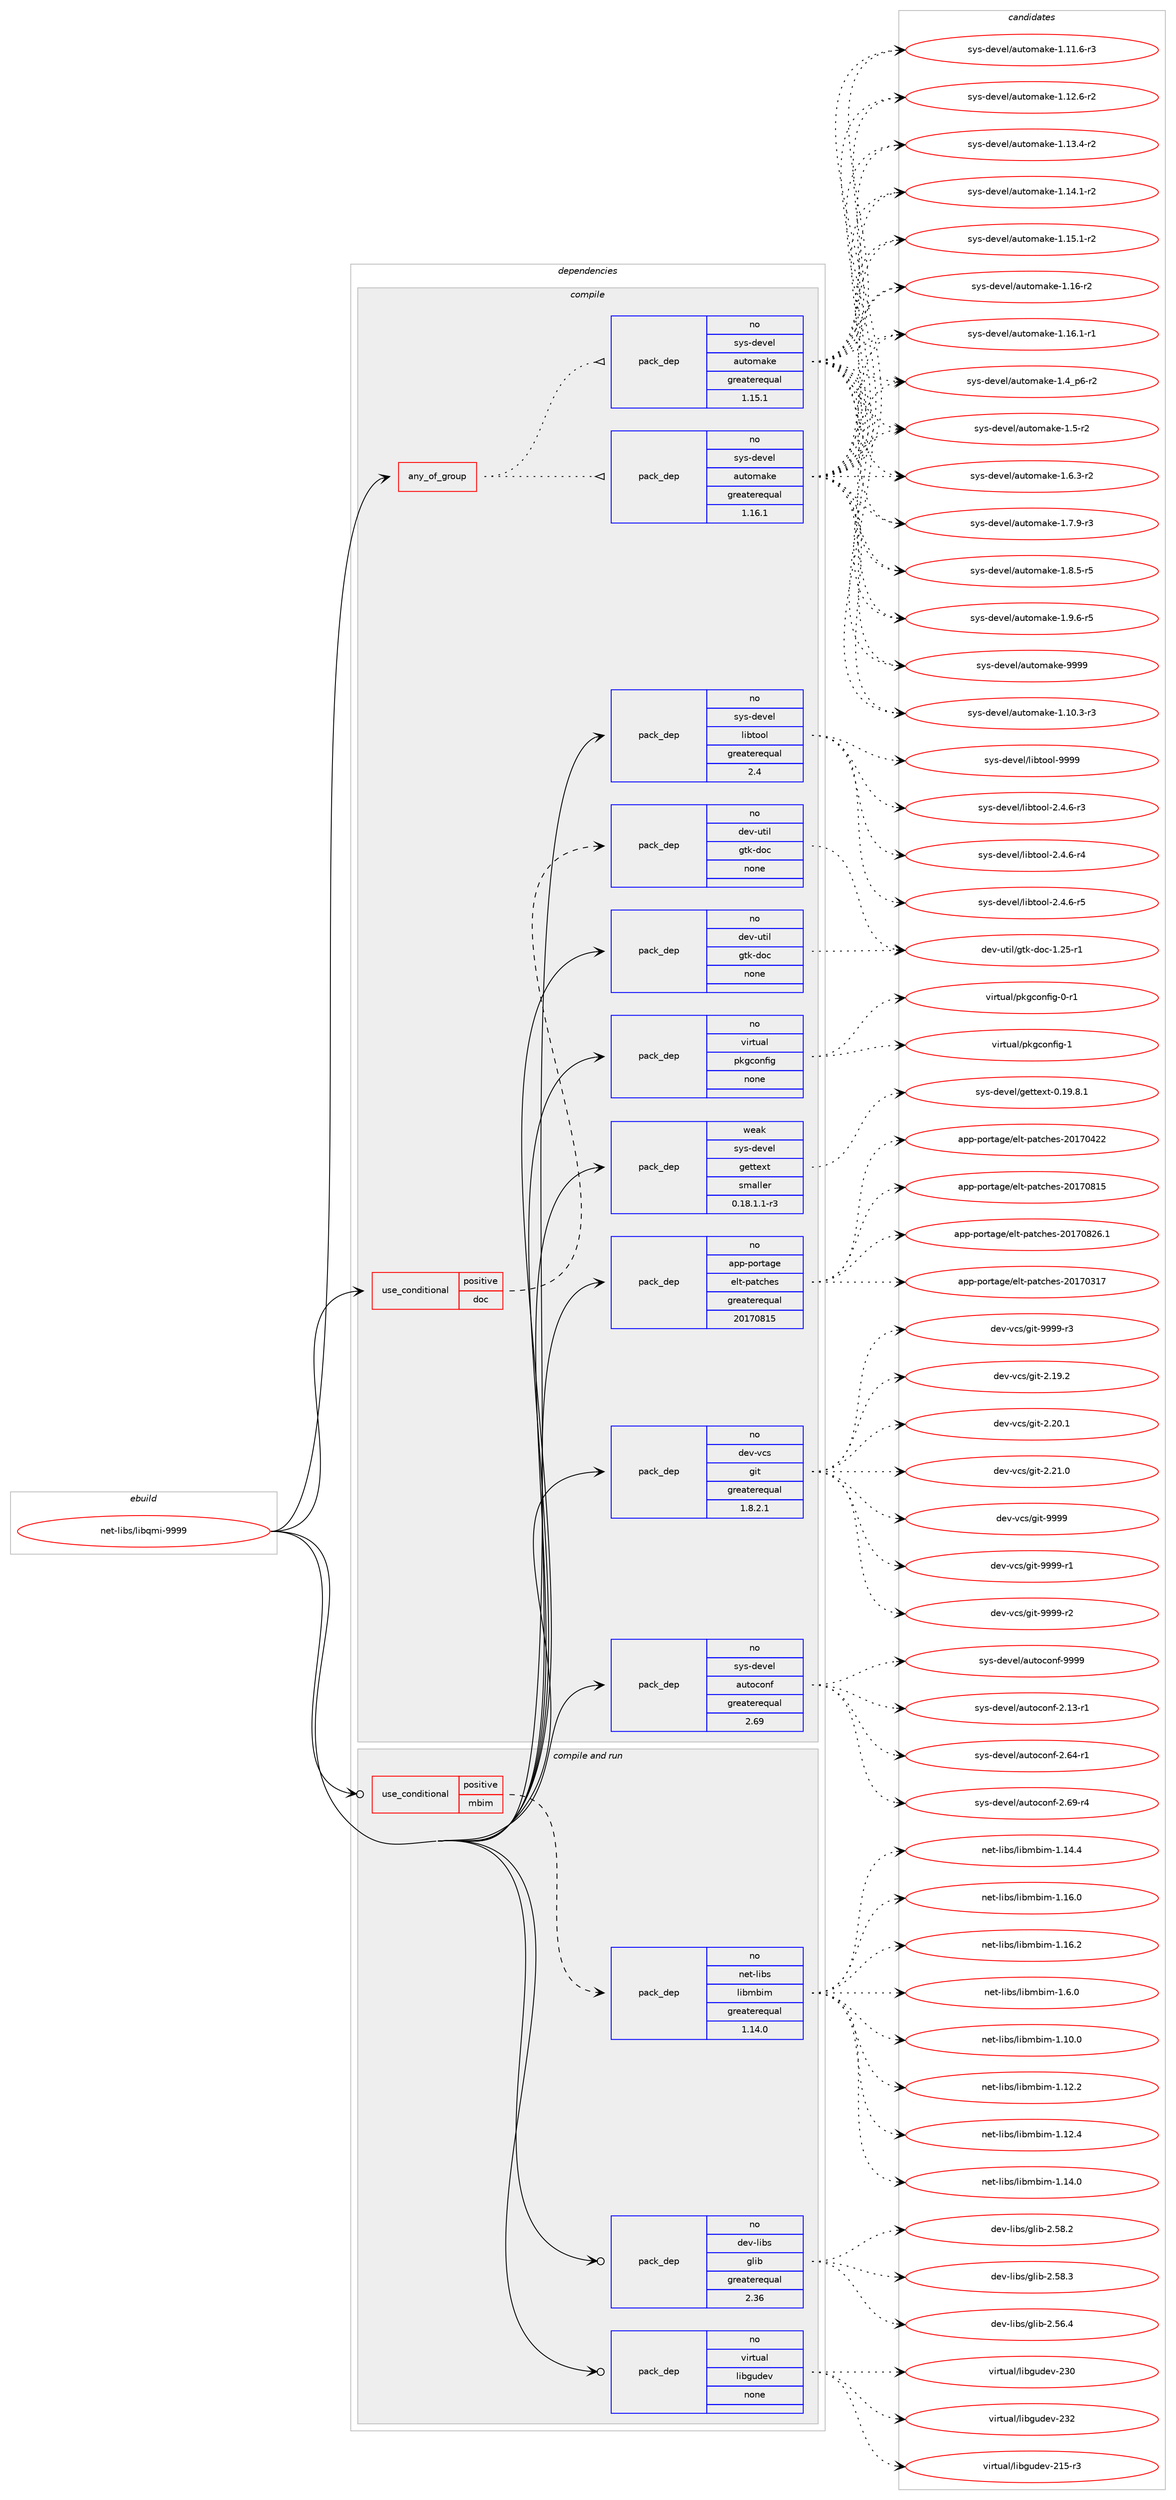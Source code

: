 digraph prolog {

# *************
# Graph options
# *************

newrank=true;
concentrate=true;
compound=true;
graph [rankdir=LR,fontname=Helvetica,fontsize=10,ranksep=1.5];#, ranksep=2.5, nodesep=0.2];
edge  [arrowhead=vee];
node  [fontname=Helvetica,fontsize=10];

# **********
# The ebuild
# **********

subgraph cluster_leftcol {
color=gray;
rank=same;
label=<<i>ebuild</i>>;
id [label="net-libs/libqmi-9999", color=red, width=4, href="../net-libs/libqmi-9999.svg"];
}

# ****************
# The dependencies
# ****************

subgraph cluster_midcol {
color=gray;
label=<<i>dependencies</i>>;
subgraph cluster_compile {
fillcolor="#eeeeee";
style=filled;
label=<<i>compile</i>>;
subgraph any26162 {
dependency1660352 [label=<<TABLE BORDER="0" CELLBORDER="1" CELLSPACING="0" CELLPADDING="4"><TR><TD CELLPADDING="10">any_of_group</TD></TR></TABLE>>, shape=none, color=red];subgraph pack1187090 {
dependency1660353 [label=<<TABLE BORDER="0" CELLBORDER="1" CELLSPACING="0" CELLPADDING="4" WIDTH="220"><TR><TD ROWSPAN="6" CELLPADDING="30">pack_dep</TD></TR><TR><TD WIDTH="110">no</TD></TR><TR><TD>sys-devel</TD></TR><TR><TD>automake</TD></TR><TR><TD>greaterequal</TD></TR><TR><TD>1.16.1</TD></TR></TABLE>>, shape=none, color=blue];
}
dependency1660352:e -> dependency1660353:w [weight=20,style="dotted",arrowhead="oinv"];
subgraph pack1187091 {
dependency1660354 [label=<<TABLE BORDER="0" CELLBORDER="1" CELLSPACING="0" CELLPADDING="4" WIDTH="220"><TR><TD ROWSPAN="6" CELLPADDING="30">pack_dep</TD></TR><TR><TD WIDTH="110">no</TD></TR><TR><TD>sys-devel</TD></TR><TR><TD>automake</TD></TR><TR><TD>greaterequal</TD></TR><TR><TD>1.15.1</TD></TR></TABLE>>, shape=none, color=blue];
}
dependency1660352:e -> dependency1660354:w [weight=20,style="dotted",arrowhead="oinv"];
}
id:e -> dependency1660352:w [weight=20,style="solid",arrowhead="vee"];
subgraph cond446312 {
dependency1660355 [label=<<TABLE BORDER="0" CELLBORDER="1" CELLSPACING="0" CELLPADDING="4"><TR><TD ROWSPAN="3" CELLPADDING="10">use_conditional</TD></TR><TR><TD>positive</TD></TR><TR><TD>doc</TD></TR></TABLE>>, shape=none, color=red];
subgraph pack1187092 {
dependency1660356 [label=<<TABLE BORDER="0" CELLBORDER="1" CELLSPACING="0" CELLPADDING="4" WIDTH="220"><TR><TD ROWSPAN="6" CELLPADDING="30">pack_dep</TD></TR><TR><TD WIDTH="110">no</TD></TR><TR><TD>dev-util</TD></TR><TR><TD>gtk-doc</TD></TR><TR><TD>none</TD></TR><TR><TD></TD></TR></TABLE>>, shape=none, color=blue];
}
dependency1660355:e -> dependency1660356:w [weight=20,style="dashed",arrowhead="vee"];
}
id:e -> dependency1660355:w [weight=20,style="solid",arrowhead="vee"];
subgraph pack1187093 {
dependency1660357 [label=<<TABLE BORDER="0" CELLBORDER="1" CELLSPACING="0" CELLPADDING="4" WIDTH="220"><TR><TD ROWSPAN="6" CELLPADDING="30">pack_dep</TD></TR><TR><TD WIDTH="110">no</TD></TR><TR><TD>app-portage</TD></TR><TR><TD>elt-patches</TD></TR><TR><TD>greaterequal</TD></TR><TR><TD>20170815</TD></TR></TABLE>>, shape=none, color=blue];
}
id:e -> dependency1660357:w [weight=20,style="solid",arrowhead="vee"];
subgraph pack1187094 {
dependency1660358 [label=<<TABLE BORDER="0" CELLBORDER="1" CELLSPACING="0" CELLPADDING="4" WIDTH="220"><TR><TD ROWSPAN="6" CELLPADDING="30">pack_dep</TD></TR><TR><TD WIDTH="110">no</TD></TR><TR><TD>dev-util</TD></TR><TR><TD>gtk-doc</TD></TR><TR><TD>none</TD></TR><TR><TD></TD></TR></TABLE>>, shape=none, color=blue];
}
id:e -> dependency1660358:w [weight=20,style="solid",arrowhead="vee"];
subgraph pack1187095 {
dependency1660359 [label=<<TABLE BORDER="0" CELLBORDER="1" CELLSPACING="0" CELLPADDING="4" WIDTH="220"><TR><TD ROWSPAN="6" CELLPADDING="30">pack_dep</TD></TR><TR><TD WIDTH="110">no</TD></TR><TR><TD>dev-vcs</TD></TR><TR><TD>git</TD></TR><TR><TD>greaterequal</TD></TR><TR><TD>1.8.2.1</TD></TR></TABLE>>, shape=none, color=blue];
}
id:e -> dependency1660359:w [weight=20,style="solid",arrowhead="vee"];
subgraph pack1187096 {
dependency1660360 [label=<<TABLE BORDER="0" CELLBORDER="1" CELLSPACING="0" CELLPADDING="4" WIDTH="220"><TR><TD ROWSPAN="6" CELLPADDING="30">pack_dep</TD></TR><TR><TD WIDTH="110">no</TD></TR><TR><TD>sys-devel</TD></TR><TR><TD>autoconf</TD></TR><TR><TD>greaterequal</TD></TR><TR><TD>2.69</TD></TR></TABLE>>, shape=none, color=blue];
}
id:e -> dependency1660360:w [weight=20,style="solid",arrowhead="vee"];
subgraph pack1187097 {
dependency1660361 [label=<<TABLE BORDER="0" CELLBORDER="1" CELLSPACING="0" CELLPADDING="4" WIDTH="220"><TR><TD ROWSPAN="6" CELLPADDING="30">pack_dep</TD></TR><TR><TD WIDTH="110">no</TD></TR><TR><TD>sys-devel</TD></TR><TR><TD>libtool</TD></TR><TR><TD>greaterequal</TD></TR><TR><TD>2.4</TD></TR></TABLE>>, shape=none, color=blue];
}
id:e -> dependency1660361:w [weight=20,style="solid",arrowhead="vee"];
subgraph pack1187098 {
dependency1660362 [label=<<TABLE BORDER="0" CELLBORDER="1" CELLSPACING="0" CELLPADDING="4" WIDTH="220"><TR><TD ROWSPAN="6" CELLPADDING="30">pack_dep</TD></TR><TR><TD WIDTH="110">no</TD></TR><TR><TD>virtual</TD></TR><TR><TD>pkgconfig</TD></TR><TR><TD>none</TD></TR><TR><TD></TD></TR></TABLE>>, shape=none, color=blue];
}
id:e -> dependency1660362:w [weight=20,style="solid",arrowhead="vee"];
subgraph pack1187099 {
dependency1660363 [label=<<TABLE BORDER="0" CELLBORDER="1" CELLSPACING="0" CELLPADDING="4" WIDTH="220"><TR><TD ROWSPAN="6" CELLPADDING="30">pack_dep</TD></TR><TR><TD WIDTH="110">weak</TD></TR><TR><TD>sys-devel</TD></TR><TR><TD>gettext</TD></TR><TR><TD>smaller</TD></TR><TR><TD>0.18.1.1-r3</TD></TR></TABLE>>, shape=none, color=blue];
}
id:e -> dependency1660363:w [weight=20,style="solid",arrowhead="vee"];
}
subgraph cluster_compileandrun {
fillcolor="#eeeeee";
style=filled;
label=<<i>compile and run</i>>;
subgraph cond446313 {
dependency1660364 [label=<<TABLE BORDER="0" CELLBORDER="1" CELLSPACING="0" CELLPADDING="4"><TR><TD ROWSPAN="3" CELLPADDING="10">use_conditional</TD></TR><TR><TD>positive</TD></TR><TR><TD>mbim</TD></TR></TABLE>>, shape=none, color=red];
subgraph pack1187100 {
dependency1660365 [label=<<TABLE BORDER="0" CELLBORDER="1" CELLSPACING="0" CELLPADDING="4" WIDTH="220"><TR><TD ROWSPAN="6" CELLPADDING="30">pack_dep</TD></TR><TR><TD WIDTH="110">no</TD></TR><TR><TD>net-libs</TD></TR><TR><TD>libmbim</TD></TR><TR><TD>greaterequal</TD></TR><TR><TD>1.14.0</TD></TR></TABLE>>, shape=none, color=blue];
}
dependency1660364:e -> dependency1660365:w [weight=20,style="dashed",arrowhead="vee"];
}
id:e -> dependency1660364:w [weight=20,style="solid",arrowhead="odotvee"];
subgraph pack1187101 {
dependency1660366 [label=<<TABLE BORDER="0" CELLBORDER="1" CELLSPACING="0" CELLPADDING="4" WIDTH="220"><TR><TD ROWSPAN="6" CELLPADDING="30">pack_dep</TD></TR><TR><TD WIDTH="110">no</TD></TR><TR><TD>dev-libs</TD></TR><TR><TD>glib</TD></TR><TR><TD>greaterequal</TD></TR><TR><TD>2.36</TD></TR></TABLE>>, shape=none, color=blue];
}
id:e -> dependency1660366:w [weight=20,style="solid",arrowhead="odotvee"];
subgraph pack1187102 {
dependency1660367 [label=<<TABLE BORDER="0" CELLBORDER="1" CELLSPACING="0" CELLPADDING="4" WIDTH="220"><TR><TD ROWSPAN="6" CELLPADDING="30">pack_dep</TD></TR><TR><TD WIDTH="110">no</TD></TR><TR><TD>virtual</TD></TR><TR><TD>libgudev</TD></TR><TR><TD>none</TD></TR><TR><TD></TD></TR></TABLE>>, shape=none, color=blue];
}
id:e -> dependency1660367:w [weight=20,style="solid",arrowhead="odotvee"];
}
subgraph cluster_run {
fillcolor="#eeeeee";
style=filled;
label=<<i>run</i>>;
}
}

# **************
# The candidates
# **************

subgraph cluster_choices {
rank=same;
color=gray;
label=<<i>candidates</i>>;

subgraph choice1187090 {
color=black;
nodesep=1;
choice11512111545100101118101108479711711611110997107101454946494846514511451 [label="sys-devel/automake-1.10.3-r3", color=red, width=4,href="../sys-devel/automake-1.10.3-r3.svg"];
choice11512111545100101118101108479711711611110997107101454946494946544511451 [label="sys-devel/automake-1.11.6-r3", color=red, width=4,href="../sys-devel/automake-1.11.6-r3.svg"];
choice11512111545100101118101108479711711611110997107101454946495046544511450 [label="sys-devel/automake-1.12.6-r2", color=red, width=4,href="../sys-devel/automake-1.12.6-r2.svg"];
choice11512111545100101118101108479711711611110997107101454946495146524511450 [label="sys-devel/automake-1.13.4-r2", color=red, width=4,href="../sys-devel/automake-1.13.4-r2.svg"];
choice11512111545100101118101108479711711611110997107101454946495246494511450 [label="sys-devel/automake-1.14.1-r2", color=red, width=4,href="../sys-devel/automake-1.14.1-r2.svg"];
choice11512111545100101118101108479711711611110997107101454946495346494511450 [label="sys-devel/automake-1.15.1-r2", color=red, width=4,href="../sys-devel/automake-1.15.1-r2.svg"];
choice1151211154510010111810110847971171161111099710710145494649544511450 [label="sys-devel/automake-1.16-r2", color=red, width=4,href="../sys-devel/automake-1.16-r2.svg"];
choice11512111545100101118101108479711711611110997107101454946495446494511449 [label="sys-devel/automake-1.16.1-r1", color=red, width=4,href="../sys-devel/automake-1.16.1-r1.svg"];
choice115121115451001011181011084797117116111109971071014549465295112544511450 [label="sys-devel/automake-1.4_p6-r2", color=red, width=4,href="../sys-devel/automake-1.4_p6-r2.svg"];
choice11512111545100101118101108479711711611110997107101454946534511450 [label="sys-devel/automake-1.5-r2", color=red, width=4,href="../sys-devel/automake-1.5-r2.svg"];
choice115121115451001011181011084797117116111109971071014549465446514511450 [label="sys-devel/automake-1.6.3-r2", color=red, width=4,href="../sys-devel/automake-1.6.3-r2.svg"];
choice115121115451001011181011084797117116111109971071014549465546574511451 [label="sys-devel/automake-1.7.9-r3", color=red, width=4,href="../sys-devel/automake-1.7.9-r3.svg"];
choice115121115451001011181011084797117116111109971071014549465646534511453 [label="sys-devel/automake-1.8.5-r5", color=red, width=4,href="../sys-devel/automake-1.8.5-r5.svg"];
choice115121115451001011181011084797117116111109971071014549465746544511453 [label="sys-devel/automake-1.9.6-r5", color=red, width=4,href="../sys-devel/automake-1.9.6-r5.svg"];
choice115121115451001011181011084797117116111109971071014557575757 [label="sys-devel/automake-9999", color=red, width=4,href="../sys-devel/automake-9999.svg"];
dependency1660353:e -> choice11512111545100101118101108479711711611110997107101454946494846514511451:w [style=dotted,weight="100"];
dependency1660353:e -> choice11512111545100101118101108479711711611110997107101454946494946544511451:w [style=dotted,weight="100"];
dependency1660353:e -> choice11512111545100101118101108479711711611110997107101454946495046544511450:w [style=dotted,weight="100"];
dependency1660353:e -> choice11512111545100101118101108479711711611110997107101454946495146524511450:w [style=dotted,weight="100"];
dependency1660353:e -> choice11512111545100101118101108479711711611110997107101454946495246494511450:w [style=dotted,weight="100"];
dependency1660353:e -> choice11512111545100101118101108479711711611110997107101454946495346494511450:w [style=dotted,weight="100"];
dependency1660353:e -> choice1151211154510010111810110847971171161111099710710145494649544511450:w [style=dotted,weight="100"];
dependency1660353:e -> choice11512111545100101118101108479711711611110997107101454946495446494511449:w [style=dotted,weight="100"];
dependency1660353:e -> choice115121115451001011181011084797117116111109971071014549465295112544511450:w [style=dotted,weight="100"];
dependency1660353:e -> choice11512111545100101118101108479711711611110997107101454946534511450:w [style=dotted,weight="100"];
dependency1660353:e -> choice115121115451001011181011084797117116111109971071014549465446514511450:w [style=dotted,weight="100"];
dependency1660353:e -> choice115121115451001011181011084797117116111109971071014549465546574511451:w [style=dotted,weight="100"];
dependency1660353:e -> choice115121115451001011181011084797117116111109971071014549465646534511453:w [style=dotted,weight="100"];
dependency1660353:e -> choice115121115451001011181011084797117116111109971071014549465746544511453:w [style=dotted,weight="100"];
dependency1660353:e -> choice115121115451001011181011084797117116111109971071014557575757:w [style=dotted,weight="100"];
}
subgraph choice1187091 {
color=black;
nodesep=1;
choice11512111545100101118101108479711711611110997107101454946494846514511451 [label="sys-devel/automake-1.10.3-r3", color=red, width=4,href="../sys-devel/automake-1.10.3-r3.svg"];
choice11512111545100101118101108479711711611110997107101454946494946544511451 [label="sys-devel/automake-1.11.6-r3", color=red, width=4,href="../sys-devel/automake-1.11.6-r3.svg"];
choice11512111545100101118101108479711711611110997107101454946495046544511450 [label="sys-devel/automake-1.12.6-r2", color=red, width=4,href="../sys-devel/automake-1.12.6-r2.svg"];
choice11512111545100101118101108479711711611110997107101454946495146524511450 [label="sys-devel/automake-1.13.4-r2", color=red, width=4,href="../sys-devel/automake-1.13.4-r2.svg"];
choice11512111545100101118101108479711711611110997107101454946495246494511450 [label="sys-devel/automake-1.14.1-r2", color=red, width=4,href="../sys-devel/automake-1.14.1-r2.svg"];
choice11512111545100101118101108479711711611110997107101454946495346494511450 [label="sys-devel/automake-1.15.1-r2", color=red, width=4,href="../sys-devel/automake-1.15.1-r2.svg"];
choice1151211154510010111810110847971171161111099710710145494649544511450 [label="sys-devel/automake-1.16-r2", color=red, width=4,href="../sys-devel/automake-1.16-r2.svg"];
choice11512111545100101118101108479711711611110997107101454946495446494511449 [label="sys-devel/automake-1.16.1-r1", color=red, width=4,href="../sys-devel/automake-1.16.1-r1.svg"];
choice115121115451001011181011084797117116111109971071014549465295112544511450 [label="sys-devel/automake-1.4_p6-r2", color=red, width=4,href="../sys-devel/automake-1.4_p6-r2.svg"];
choice11512111545100101118101108479711711611110997107101454946534511450 [label="sys-devel/automake-1.5-r2", color=red, width=4,href="../sys-devel/automake-1.5-r2.svg"];
choice115121115451001011181011084797117116111109971071014549465446514511450 [label="sys-devel/automake-1.6.3-r2", color=red, width=4,href="../sys-devel/automake-1.6.3-r2.svg"];
choice115121115451001011181011084797117116111109971071014549465546574511451 [label="sys-devel/automake-1.7.9-r3", color=red, width=4,href="../sys-devel/automake-1.7.9-r3.svg"];
choice115121115451001011181011084797117116111109971071014549465646534511453 [label="sys-devel/automake-1.8.5-r5", color=red, width=4,href="../sys-devel/automake-1.8.5-r5.svg"];
choice115121115451001011181011084797117116111109971071014549465746544511453 [label="sys-devel/automake-1.9.6-r5", color=red, width=4,href="../sys-devel/automake-1.9.6-r5.svg"];
choice115121115451001011181011084797117116111109971071014557575757 [label="sys-devel/automake-9999", color=red, width=4,href="../sys-devel/automake-9999.svg"];
dependency1660354:e -> choice11512111545100101118101108479711711611110997107101454946494846514511451:w [style=dotted,weight="100"];
dependency1660354:e -> choice11512111545100101118101108479711711611110997107101454946494946544511451:w [style=dotted,weight="100"];
dependency1660354:e -> choice11512111545100101118101108479711711611110997107101454946495046544511450:w [style=dotted,weight="100"];
dependency1660354:e -> choice11512111545100101118101108479711711611110997107101454946495146524511450:w [style=dotted,weight="100"];
dependency1660354:e -> choice11512111545100101118101108479711711611110997107101454946495246494511450:w [style=dotted,weight="100"];
dependency1660354:e -> choice11512111545100101118101108479711711611110997107101454946495346494511450:w [style=dotted,weight="100"];
dependency1660354:e -> choice1151211154510010111810110847971171161111099710710145494649544511450:w [style=dotted,weight="100"];
dependency1660354:e -> choice11512111545100101118101108479711711611110997107101454946495446494511449:w [style=dotted,weight="100"];
dependency1660354:e -> choice115121115451001011181011084797117116111109971071014549465295112544511450:w [style=dotted,weight="100"];
dependency1660354:e -> choice11512111545100101118101108479711711611110997107101454946534511450:w [style=dotted,weight="100"];
dependency1660354:e -> choice115121115451001011181011084797117116111109971071014549465446514511450:w [style=dotted,weight="100"];
dependency1660354:e -> choice115121115451001011181011084797117116111109971071014549465546574511451:w [style=dotted,weight="100"];
dependency1660354:e -> choice115121115451001011181011084797117116111109971071014549465646534511453:w [style=dotted,weight="100"];
dependency1660354:e -> choice115121115451001011181011084797117116111109971071014549465746544511453:w [style=dotted,weight="100"];
dependency1660354:e -> choice115121115451001011181011084797117116111109971071014557575757:w [style=dotted,weight="100"];
}
subgraph choice1187092 {
color=black;
nodesep=1;
choice1001011184511711610510847103116107451001119945494650534511449 [label="dev-util/gtk-doc-1.25-r1", color=red, width=4,href="../dev-util/gtk-doc-1.25-r1.svg"];
dependency1660356:e -> choice1001011184511711610510847103116107451001119945494650534511449:w [style=dotted,weight="100"];
}
subgraph choice1187093 {
color=black;
nodesep=1;
choice97112112451121111141169710310147101108116451129711699104101115455048495548514955 [label="app-portage/elt-patches-20170317", color=red, width=4,href="../app-portage/elt-patches-20170317.svg"];
choice97112112451121111141169710310147101108116451129711699104101115455048495548525050 [label="app-portage/elt-patches-20170422", color=red, width=4,href="../app-portage/elt-patches-20170422.svg"];
choice97112112451121111141169710310147101108116451129711699104101115455048495548564953 [label="app-portage/elt-patches-20170815", color=red, width=4,href="../app-portage/elt-patches-20170815.svg"];
choice971121124511211111411697103101471011081164511297116991041011154550484955485650544649 [label="app-portage/elt-patches-20170826.1", color=red, width=4,href="../app-portage/elt-patches-20170826.1.svg"];
dependency1660357:e -> choice97112112451121111141169710310147101108116451129711699104101115455048495548514955:w [style=dotted,weight="100"];
dependency1660357:e -> choice97112112451121111141169710310147101108116451129711699104101115455048495548525050:w [style=dotted,weight="100"];
dependency1660357:e -> choice97112112451121111141169710310147101108116451129711699104101115455048495548564953:w [style=dotted,weight="100"];
dependency1660357:e -> choice971121124511211111411697103101471011081164511297116991041011154550484955485650544649:w [style=dotted,weight="100"];
}
subgraph choice1187094 {
color=black;
nodesep=1;
choice1001011184511711610510847103116107451001119945494650534511449 [label="dev-util/gtk-doc-1.25-r1", color=red, width=4,href="../dev-util/gtk-doc-1.25-r1.svg"];
dependency1660358:e -> choice1001011184511711610510847103116107451001119945494650534511449:w [style=dotted,weight="100"];
}
subgraph choice1187095 {
color=black;
nodesep=1;
choice10010111845118991154710310511645504649574650 [label="dev-vcs/git-2.19.2", color=red, width=4,href="../dev-vcs/git-2.19.2.svg"];
choice10010111845118991154710310511645504650484649 [label="dev-vcs/git-2.20.1", color=red, width=4,href="../dev-vcs/git-2.20.1.svg"];
choice10010111845118991154710310511645504650494648 [label="dev-vcs/git-2.21.0", color=red, width=4,href="../dev-vcs/git-2.21.0.svg"];
choice1001011184511899115471031051164557575757 [label="dev-vcs/git-9999", color=red, width=4,href="../dev-vcs/git-9999.svg"];
choice10010111845118991154710310511645575757574511449 [label="dev-vcs/git-9999-r1", color=red, width=4,href="../dev-vcs/git-9999-r1.svg"];
choice10010111845118991154710310511645575757574511450 [label="dev-vcs/git-9999-r2", color=red, width=4,href="../dev-vcs/git-9999-r2.svg"];
choice10010111845118991154710310511645575757574511451 [label="dev-vcs/git-9999-r3", color=red, width=4,href="../dev-vcs/git-9999-r3.svg"];
dependency1660359:e -> choice10010111845118991154710310511645504649574650:w [style=dotted,weight="100"];
dependency1660359:e -> choice10010111845118991154710310511645504650484649:w [style=dotted,weight="100"];
dependency1660359:e -> choice10010111845118991154710310511645504650494648:w [style=dotted,weight="100"];
dependency1660359:e -> choice1001011184511899115471031051164557575757:w [style=dotted,weight="100"];
dependency1660359:e -> choice10010111845118991154710310511645575757574511449:w [style=dotted,weight="100"];
dependency1660359:e -> choice10010111845118991154710310511645575757574511450:w [style=dotted,weight="100"];
dependency1660359:e -> choice10010111845118991154710310511645575757574511451:w [style=dotted,weight="100"];
}
subgraph choice1187096 {
color=black;
nodesep=1;
choice1151211154510010111810110847971171161119911111010245504649514511449 [label="sys-devel/autoconf-2.13-r1", color=red, width=4,href="../sys-devel/autoconf-2.13-r1.svg"];
choice1151211154510010111810110847971171161119911111010245504654524511449 [label="sys-devel/autoconf-2.64-r1", color=red, width=4,href="../sys-devel/autoconf-2.64-r1.svg"];
choice1151211154510010111810110847971171161119911111010245504654574511452 [label="sys-devel/autoconf-2.69-r4", color=red, width=4,href="../sys-devel/autoconf-2.69-r4.svg"];
choice115121115451001011181011084797117116111991111101024557575757 [label="sys-devel/autoconf-9999", color=red, width=4,href="../sys-devel/autoconf-9999.svg"];
dependency1660360:e -> choice1151211154510010111810110847971171161119911111010245504649514511449:w [style=dotted,weight="100"];
dependency1660360:e -> choice1151211154510010111810110847971171161119911111010245504654524511449:w [style=dotted,weight="100"];
dependency1660360:e -> choice1151211154510010111810110847971171161119911111010245504654574511452:w [style=dotted,weight="100"];
dependency1660360:e -> choice115121115451001011181011084797117116111991111101024557575757:w [style=dotted,weight="100"];
}
subgraph choice1187097 {
color=black;
nodesep=1;
choice1151211154510010111810110847108105981161111111084550465246544511451 [label="sys-devel/libtool-2.4.6-r3", color=red, width=4,href="../sys-devel/libtool-2.4.6-r3.svg"];
choice1151211154510010111810110847108105981161111111084550465246544511452 [label="sys-devel/libtool-2.4.6-r4", color=red, width=4,href="../sys-devel/libtool-2.4.6-r4.svg"];
choice1151211154510010111810110847108105981161111111084550465246544511453 [label="sys-devel/libtool-2.4.6-r5", color=red, width=4,href="../sys-devel/libtool-2.4.6-r5.svg"];
choice1151211154510010111810110847108105981161111111084557575757 [label="sys-devel/libtool-9999", color=red, width=4,href="../sys-devel/libtool-9999.svg"];
dependency1660361:e -> choice1151211154510010111810110847108105981161111111084550465246544511451:w [style=dotted,weight="100"];
dependency1660361:e -> choice1151211154510010111810110847108105981161111111084550465246544511452:w [style=dotted,weight="100"];
dependency1660361:e -> choice1151211154510010111810110847108105981161111111084550465246544511453:w [style=dotted,weight="100"];
dependency1660361:e -> choice1151211154510010111810110847108105981161111111084557575757:w [style=dotted,weight="100"];
}
subgraph choice1187098 {
color=black;
nodesep=1;
choice11810511411611797108471121071039911111010210510345484511449 [label="virtual/pkgconfig-0-r1", color=red, width=4,href="../virtual/pkgconfig-0-r1.svg"];
choice1181051141161179710847112107103991111101021051034549 [label="virtual/pkgconfig-1", color=red, width=4,href="../virtual/pkgconfig-1.svg"];
dependency1660362:e -> choice11810511411611797108471121071039911111010210510345484511449:w [style=dotted,weight="100"];
dependency1660362:e -> choice1181051141161179710847112107103991111101021051034549:w [style=dotted,weight="100"];
}
subgraph choice1187099 {
color=black;
nodesep=1;
choice1151211154510010111810110847103101116116101120116454846495746564649 [label="sys-devel/gettext-0.19.8.1", color=red, width=4,href="../sys-devel/gettext-0.19.8.1.svg"];
dependency1660363:e -> choice1151211154510010111810110847103101116116101120116454846495746564649:w [style=dotted,weight="100"];
}
subgraph choice1187100 {
color=black;
nodesep=1;
choice110101116451081059811547108105981099810510945494649484648 [label="net-libs/libmbim-1.10.0", color=red, width=4,href="../net-libs/libmbim-1.10.0.svg"];
choice110101116451081059811547108105981099810510945494649504650 [label="net-libs/libmbim-1.12.2", color=red, width=4,href="../net-libs/libmbim-1.12.2.svg"];
choice110101116451081059811547108105981099810510945494649504652 [label="net-libs/libmbim-1.12.4", color=red, width=4,href="../net-libs/libmbim-1.12.4.svg"];
choice110101116451081059811547108105981099810510945494649524648 [label="net-libs/libmbim-1.14.0", color=red, width=4,href="../net-libs/libmbim-1.14.0.svg"];
choice110101116451081059811547108105981099810510945494649524652 [label="net-libs/libmbim-1.14.4", color=red, width=4,href="../net-libs/libmbim-1.14.4.svg"];
choice110101116451081059811547108105981099810510945494649544648 [label="net-libs/libmbim-1.16.0", color=red, width=4,href="../net-libs/libmbim-1.16.0.svg"];
choice110101116451081059811547108105981099810510945494649544650 [label="net-libs/libmbim-1.16.2", color=red, width=4,href="../net-libs/libmbim-1.16.2.svg"];
choice1101011164510810598115471081059810998105109454946544648 [label="net-libs/libmbim-1.6.0", color=red, width=4,href="../net-libs/libmbim-1.6.0.svg"];
dependency1660365:e -> choice110101116451081059811547108105981099810510945494649484648:w [style=dotted,weight="100"];
dependency1660365:e -> choice110101116451081059811547108105981099810510945494649504650:w [style=dotted,weight="100"];
dependency1660365:e -> choice110101116451081059811547108105981099810510945494649504652:w [style=dotted,weight="100"];
dependency1660365:e -> choice110101116451081059811547108105981099810510945494649524648:w [style=dotted,weight="100"];
dependency1660365:e -> choice110101116451081059811547108105981099810510945494649524652:w [style=dotted,weight="100"];
dependency1660365:e -> choice110101116451081059811547108105981099810510945494649544648:w [style=dotted,weight="100"];
dependency1660365:e -> choice110101116451081059811547108105981099810510945494649544650:w [style=dotted,weight="100"];
dependency1660365:e -> choice1101011164510810598115471081059810998105109454946544648:w [style=dotted,weight="100"];
}
subgraph choice1187101 {
color=black;
nodesep=1;
choice1001011184510810598115471031081059845504653544652 [label="dev-libs/glib-2.56.4", color=red, width=4,href="../dev-libs/glib-2.56.4.svg"];
choice1001011184510810598115471031081059845504653564650 [label="dev-libs/glib-2.58.2", color=red, width=4,href="../dev-libs/glib-2.58.2.svg"];
choice1001011184510810598115471031081059845504653564651 [label="dev-libs/glib-2.58.3", color=red, width=4,href="../dev-libs/glib-2.58.3.svg"];
dependency1660366:e -> choice1001011184510810598115471031081059845504653544652:w [style=dotted,weight="100"];
dependency1660366:e -> choice1001011184510810598115471031081059845504653564650:w [style=dotted,weight="100"];
dependency1660366:e -> choice1001011184510810598115471031081059845504653564651:w [style=dotted,weight="100"];
}
subgraph choice1187102 {
color=black;
nodesep=1;
choice118105114116117971084710810598103117100101118455049534511451 [label="virtual/libgudev-215-r3", color=red, width=4,href="../virtual/libgudev-215-r3.svg"];
choice11810511411611797108471081059810311710010111845505148 [label="virtual/libgudev-230", color=red, width=4,href="../virtual/libgudev-230.svg"];
choice11810511411611797108471081059810311710010111845505150 [label="virtual/libgudev-232", color=red, width=4,href="../virtual/libgudev-232.svg"];
dependency1660367:e -> choice118105114116117971084710810598103117100101118455049534511451:w [style=dotted,weight="100"];
dependency1660367:e -> choice11810511411611797108471081059810311710010111845505148:w [style=dotted,weight="100"];
dependency1660367:e -> choice11810511411611797108471081059810311710010111845505150:w [style=dotted,weight="100"];
}
}

}
